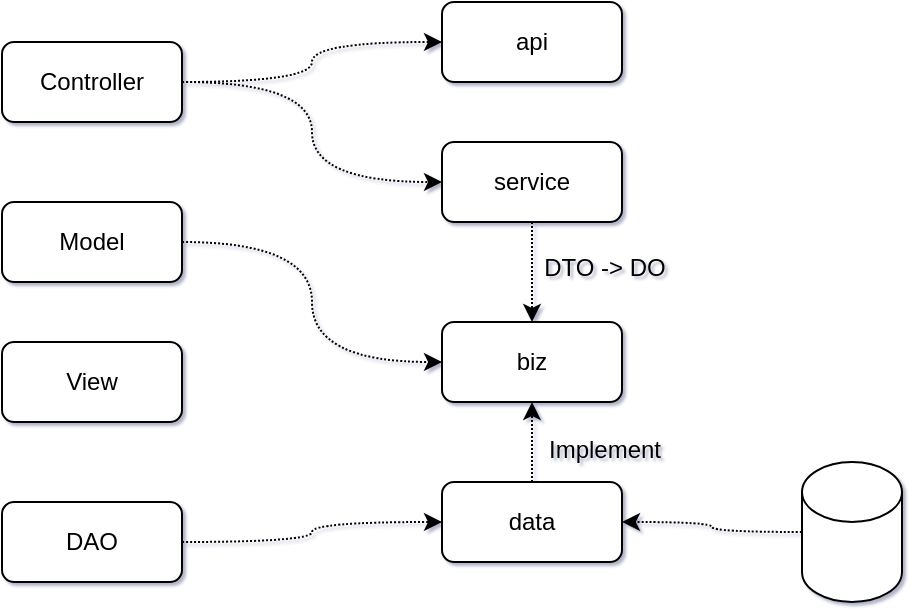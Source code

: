 <mxfile version="24.6.2" type="device">
  <diagram name="第 1 页" id="eblIy1gel4zxv7QnzbRk">
    <mxGraphModel dx="896" dy="594" grid="1" gridSize="10" guides="1" tooltips="1" connect="1" arrows="1" fold="1" page="1" pageScale="1" pageWidth="827" pageHeight="1169" background="#ffffff" math="0" shadow="1">
      <root>
        <mxCell id="0" />
        <mxCell id="1" parent="0" />
        <mxCell id="UbDL8gAqY7I1QO4A23qI-10" style="edgeStyle=orthogonalEdgeStyle;rounded=0;orthogonalLoop=1;jettySize=auto;html=1;entryX=0;entryY=0.5;entryDx=0;entryDy=0;curved=1;dashed=1;dashPattern=1 1;" edge="1" parent="1" source="UbDL8gAqY7I1QO4A23qI-1" target="UbDL8gAqY7I1QO4A23qI-5">
          <mxGeometry relative="1" as="geometry" />
        </mxCell>
        <mxCell id="UbDL8gAqY7I1QO4A23qI-11" style="edgeStyle=orthogonalEdgeStyle;rounded=0;orthogonalLoop=1;jettySize=auto;html=1;entryX=0;entryY=0.5;entryDx=0;entryDy=0;curved=1;dashed=1;dashPattern=1 1;" edge="1" parent="1" source="UbDL8gAqY7I1QO4A23qI-1" target="UbDL8gAqY7I1QO4A23qI-6">
          <mxGeometry relative="1" as="geometry" />
        </mxCell>
        <mxCell id="UbDL8gAqY7I1QO4A23qI-1" value="Controller" style="rounded=1;whiteSpace=wrap;html=1;" vertex="1" parent="1">
          <mxGeometry x="130" y="150" width="90" height="40" as="geometry" />
        </mxCell>
        <mxCell id="UbDL8gAqY7I1QO4A23qI-13" style="edgeStyle=orthogonalEdgeStyle;rounded=0;orthogonalLoop=1;jettySize=auto;html=1;entryX=0;entryY=0.5;entryDx=0;entryDy=0;curved=1;dashed=1;dashPattern=1 1;" edge="1" parent="1" source="UbDL8gAqY7I1QO4A23qI-2" target="UbDL8gAqY7I1QO4A23qI-7">
          <mxGeometry relative="1" as="geometry" />
        </mxCell>
        <mxCell id="UbDL8gAqY7I1QO4A23qI-2" value="Model" style="rounded=1;whiteSpace=wrap;html=1;" vertex="1" parent="1">
          <mxGeometry x="130" y="230" width="90" height="40" as="geometry" />
        </mxCell>
        <mxCell id="UbDL8gAqY7I1QO4A23qI-3" value="View" style="rounded=1;whiteSpace=wrap;html=1;" vertex="1" parent="1">
          <mxGeometry x="130" y="300" width="90" height="40" as="geometry" />
        </mxCell>
        <mxCell id="UbDL8gAqY7I1QO4A23qI-14" style="edgeStyle=orthogonalEdgeStyle;rounded=0;orthogonalLoop=1;jettySize=auto;html=1;entryX=0;entryY=0.5;entryDx=0;entryDy=0;curved=1;dashed=1;dashPattern=1 1;" edge="1" parent="1" source="UbDL8gAqY7I1QO4A23qI-4" target="UbDL8gAqY7I1QO4A23qI-8">
          <mxGeometry relative="1" as="geometry" />
        </mxCell>
        <mxCell id="UbDL8gAqY7I1QO4A23qI-4" value="DAO" style="rounded=1;whiteSpace=wrap;html=1;" vertex="1" parent="1">
          <mxGeometry x="130" y="380" width="90" height="40" as="geometry" />
        </mxCell>
        <mxCell id="UbDL8gAqY7I1QO4A23qI-5" value="api" style="rounded=1;whiteSpace=wrap;html=1;" vertex="1" parent="1">
          <mxGeometry x="350" y="130" width="90" height="40" as="geometry" />
        </mxCell>
        <mxCell id="UbDL8gAqY7I1QO4A23qI-18" style="edgeStyle=orthogonalEdgeStyle;rounded=0;orthogonalLoop=1;jettySize=auto;html=1;entryX=0.5;entryY=0;entryDx=0;entryDy=0;dashed=1;dashPattern=1 1;" edge="1" parent="1" source="UbDL8gAqY7I1QO4A23qI-6" target="UbDL8gAqY7I1QO4A23qI-7">
          <mxGeometry relative="1" as="geometry" />
        </mxCell>
        <mxCell id="UbDL8gAqY7I1QO4A23qI-6" value="service" style="rounded=1;whiteSpace=wrap;html=1;" vertex="1" parent="1">
          <mxGeometry x="350" y="200" width="90" height="40" as="geometry" />
        </mxCell>
        <mxCell id="UbDL8gAqY7I1QO4A23qI-7" value="biz" style="rounded=1;whiteSpace=wrap;html=1;" vertex="1" parent="1">
          <mxGeometry x="350" y="290" width="90" height="40" as="geometry" />
        </mxCell>
        <mxCell id="UbDL8gAqY7I1QO4A23qI-16" style="edgeStyle=orthogonalEdgeStyle;rounded=0;orthogonalLoop=1;jettySize=auto;html=1;entryX=0.5;entryY=1;entryDx=0;entryDy=0;dashed=1;dashPattern=1 1;" edge="1" parent="1" source="UbDL8gAqY7I1QO4A23qI-8" target="UbDL8gAqY7I1QO4A23qI-7">
          <mxGeometry relative="1" as="geometry" />
        </mxCell>
        <mxCell id="UbDL8gAqY7I1QO4A23qI-8" value="data" style="rounded=1;whiteSpace=wrap;html=1;" vertex="1" parent="1">
          <mxGeometry x="350" y="370" width="90" height="40" as="geometry" />
        </mxCell>
        <mxCell id="UbDL8gAqY7I1QO4A23qI-15" style="edgeStyle=orthogonalEdgeStyle;rounded=0;orthogonalLoop=1;jettySize=auto;html=1;entryX=1;entryY=0.5;entryDx=0;entryDy=0;curved=1;dashed=1;dashPattern=1 1;" edge="1" parent="1" source="UbDL8gAqY7I1QO4A23qI-9" target="UbDL8gAqY7I1QO4A23qI-8">
          <mxGeometry relative="1" as="geometry" />
        </mxCell>
        <mxCell id="UbDL8gAqY7I1QO4A23qI-9" value="" style="shape=cylinder3;whiteSpace=wrap;html=1;boundedLbl=1;backgroundOutline=1;size=15;" vertex="1" parent="1">
          <mxGeometry x="530" y="360" width="50" height="70" as="geometry" />
        </mxCell>
        <mxCell id="UbDL8gAqY7I1QO4A23qI-17" value="Implement" style="text;html=1;align=center;verticalAlign=middle;resizable=0;points=[];autosize=1;strokeColor=none;fillColor=none;" vertex="1" parent="1">
          <mxGeometry x="391" y="339" width="80" height="30" as="geometry" />
        </mxCell>
        <mxCell id="UbDL8gAqY7I1QO4A23qI-19" value="DTO -&amp;gt; DO" style="text;html=1;align=center;verticalAlign=middle;resizable=0;points=[];autosize=1;strokeColor=none;fillColor=none;" vertex="1" parent="1">
          <mxGeometry x="391" y="248" width="80" height="30" as="geometry" />
        </mxCell>
      </root>
    </mxGraphModel>
  </diagram>
</mxfile>
